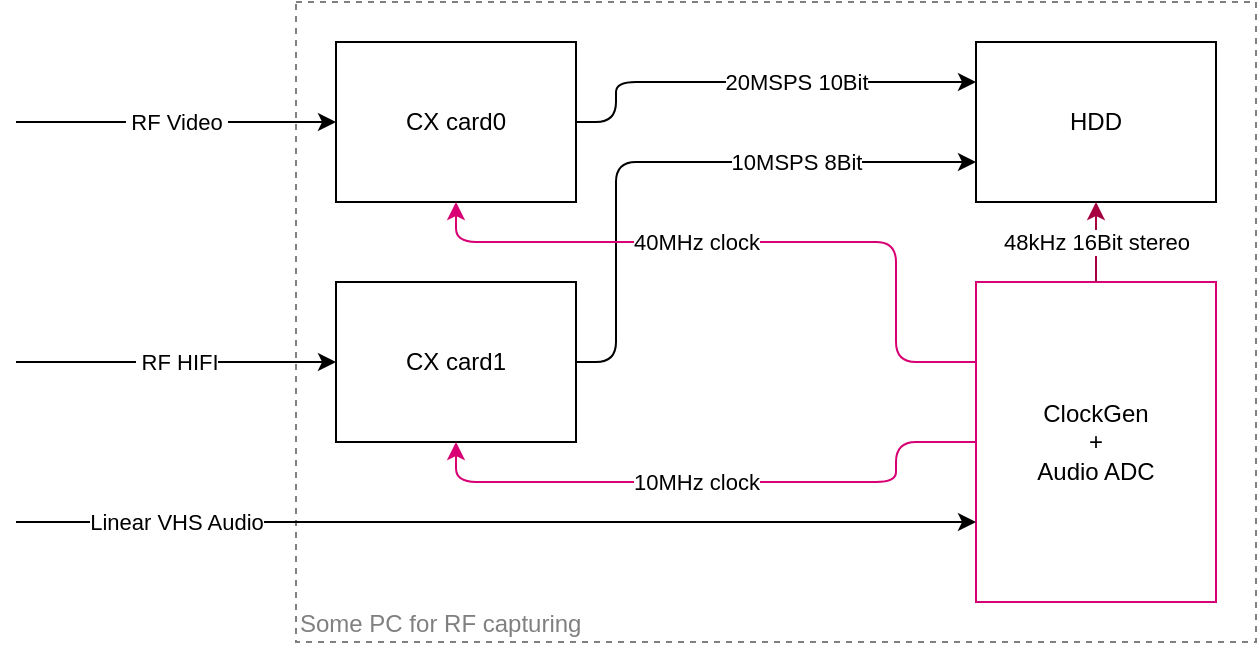 <mxfile version="22.0.0" type="device">
  <diagram name="Page-1" id="ynX_rBOGlqWeNjra2ChU">
    <mxGraphModel dx="1195" dy="703" grid="1" gridSize="10" guides="1" tooltips="1" connect="1" arrows="1" fold="1" page="1" pageScale="1" pageWidth="3300" pageHeight="2339" math="0" shadow="0">
      <root>
        <mxCell id="0" />
        <mxCell id="5ca7TMIfpuRCUTEkQYFn-14" value="pc box" style="locked=1;" parent="0" />
        <mxCell id="5ca7TMIfpuRCUTEkQYFn-15" value="Some PC for RF capturing" style="rounded=0;whiteSpace=wrap;html=1;fillColor=none;dashed=1;strokeColor=#808080;align=left;verticalAlign=bottom;fontColor=#808080;" vertex="1" parent="5ca7TMIfpuRCUTEkQYFn-14">
          <mxGeometry x="420" y="220" width="480" height="320" as="geometry" />
        </mxCell>
        <mxCell id="1" style="" parent="0" />
        <mxCell id="5ca7TMIfpuRCUTEkQYFn-1" value="CX card0" style="rounded=0;whiteSpace=wrap;html=1;" vertex="1" parent="1">
          <mxGeometry x="440" y="240" width="120" height="80" as="geometry" />
        </mxCell>
        <mxCell id="5ca7TMIfpuRCUTEkQYFn-2" value="CX card1" style="rounded=0;whiteSpace=wrap;html=1;" vertex="1" parent="1">
          <mxGeometry x="440" y="360" width="120" height="80" as="geometry" />
        </mxCell>
        <mxCell id="5ca7TMIfpuRCUTEkQYFn-3" value="&amp;nbsp;RF Video&amp;nbsp;" style="endArrow=classic;html=1;rounded=0;entryX=0;entryY=0.5;entryDx=0;entryDy=0;" edge="1" parent="1" target="5ca7TMIfpuRCUTEkQYFn-1">
          <mxGeometry width="50" height="50" relative="1" as="geometry">
            <mxPoint x="280" y="280" as="sourcePoint" />
            <mxPoint x="290" y="230" as="targetPoint" />
          </mxGeometry>
        </mxCell>
        <mxCell id="5ca7TMIfpuRCUTEkQYFn-4" value="&amp;nbsp;RF HIFI" style="endArrow=classic;html=1;rounded=0;entryX=0;entryY=0.5;entryDx=0;entryDy=0;" edge="1" parent="1" target="5ca7TMIfpuRCUTEkQYFn-2">
          <mxGeometry width="50" height="50" relative="1" as="geometry">
            <mxPoint x="280" y="400" as="sourcePoint" />
            <mxPoint x="450" y="290" as="targetPoint" />
          </mxGeometry>
        </mxCell>
        <mxCell id="5ca7TMIfpuRCUTEkQYFn-5" value="20MSPS 10Bit" style="endArrow=classic;html=1;rounded=1;exitX=1;exitY=0.5;exitDx=0;exitDy=0;entryX=0;entryY=0.25;entryDx=0;entryDy=0;" edge="1" parent="1" source="5ca7TMIfpuRCUTEkQYFn-1" target="5ca7TMIfpuRCUTEkQYFn-6">
          <mxGeometry x="0.182" width="50" height="50" relative="1" as="geometry">
            <mxPoint x="670" y="440" as="sourcePoint" />
            <mxPoint x="630" y="310" as="targetPoint" />
            <Array as="points">
              <mxPoint x="580" y="280" />
              <mxPoint x="580" y="260" />
            </Array>
            <mxPoint as="offset" />
          </mxGeometry>
        </mxCell>
        <mxCell id="5ca7TMIfpuRCUTEkQYFn-6" value="HDD" style="rounded=0;whiteSpace=wrap;html=1;" vertex="1" parent="1">
          <mxGeometry x="760" y="240" width="120" height="80" as="geometry" />
        </mxCell>
        <mxCell id="5ca7TMIfpuRCUTEkQYFn-7" value="10MSPS 8Bit" style="endArrow=classic;html=1;rounded=1;exitX=1;exitY=0.5;exitDx=0;exitDy=0;entryX=0;entryY=0.75;entryDx=0;entryDy=0;" edge="1" parent="1" source="5ca7TMIfpuRCUTEkQYFn-2" target="5ca7TMIfpuRCUTEkQYFn-6">
          <mxGeometry x="0.4" width="50" height="50" relative="1" as="geometry">
            <mxPoint x="670" y="440" as="sourcePoint" />
            <mxPoint x="720" y="390" as="targetPoint" />
            <Array as="points">
              <mxPoint x="580" y="400" />
              <mxPoint x="580" y="300" />
            </Array>
            <mxPoint as="offset" />
          </mxGeometry>
        </mxCell>
        <mxCell id="5ca7TMIfpuRCUTEkQYFn-8" value="ClockGen&lt;br&gt;+&lt;br&gt;Audio ADC" style="rounded=0;whiteSpace=wrap;html=1;strokeColor=#D80073;" vertex="1" parent="1">
          <mxGeometry x="760" y="360" width="120" height="160" as="geometry" />
        </mxCell>
        <mxCell id="5ca7TMIfpuRCUTEkQYFn-9" value="Linear VHS Audio" style="endArrow=classic;html=1;rounded=0;entryX=0;entryY=0.75;entryDx=0;entryDy=0;" edge="1" parent="1" target="5ca7TMIfpuRCUTEkQYFn-8">
          <mxGeometry x="-0.667" width="50" height="50" relative="1" as="geometry">
            <mxPoint x="280" y="480" as="sourcePoint" />
            <mxPoint x="720" y="390" as="targetPoint" />
            <mxPoint as="offset" />
          </mxGeometry>
        </mxCell>
        <mxCell id="5ca7TMIfpuRCUTEkQYFn-10" value="40MHz clock" style="endArrow=classic;html=1;rounded=1;exitX=0;exitY=0.25;exitDx=0;exitDy=0;entryX=0.5;entryY=1;entryDx=0;entryDy=0;fillColor=#d80073;strokeColor=#D80073;" edge="1" parent="1" source="5ca7TMIfpuRCUTEkQYFn-8" target="5ca7TMIfpuRCUTEkQYFn-1">
          <mxGeometry x="0.176" width="50" height="50" relative="1" as="geometry">
            <mxPoint x="670" y="440" as="sourcePoint" />
            <mxPoint x="720" y="390" as="targetPoint" />
            <Array as="points">
              <mxPoint x="720" y="400" />
              <mxPoint x="720" y="340" />
              <mxPoint x="500" y="340" />
            </Array>
            <mxPoint as="offset" />
          </mxGeometry>
        </mxCell>
        <mxCell id="5ca7TMIfpuRCUTEkQYFn-11" value="10MHz clock" style="endArrow=classic;html=1;rounded=1;entryX=0.5;entryY=1;entryDx=0;entryDy=0;exitX=0;exitY=0.5;exitDx=0;exitDy=0;fillColor=#d80073;strokeColor=#D80073;" edge="1" parent="1" source="5ca7TMIfpuRCUTEkQYFn-8" target="5ca7TMIfpuRCUTEkQYFn-2">
          <mxGeometry x="0.067" width="50" height="50" relative="1" as="geometry">
            <mxPoint x="670" y="440" as="sourcePoint" />
            <mxPoint x="500" y="460" as="targetPoint" />
            <Array as="points">
              <mxPoint x="720" y="440" />
              <mxPoint x="720" y="460" />
              <mxPoint x="500" y="460" />
            </Array>
            <mxPoint as="offset" />
          </mxGeometry>
        </mxCell>
        <mxCell id="5ca7TMIfpuRCUTEkQYFn-13" value="48kHz 16Bit stereo" style="endArrow=classic;html=1;rounded=0;entryX=0.5;entryY=1;entryDx=0;entryDy=0;exitX=0.5;exitY=0;exitDx=0;exitDy=0;fillColor=#d80073;strokeColor=#A50040;" edge="1" parent="1" source="5ca7TMIfpuRCUTEkQYFn-8" target="5ca7TMIfpuRCUTEkQYFn-6">
          <mxGeometry width="50" height="50" relative="1" as="geometry">
            <mxPoint x="670" y="440" as="sourcePoint" />
            <mxPoint x="1140" y="690" as="targetPoint" />
          </mxGeometry>
        </mxCell>
      </root>
    </mxGraphModel>
  </diagram>
</mxfile>
